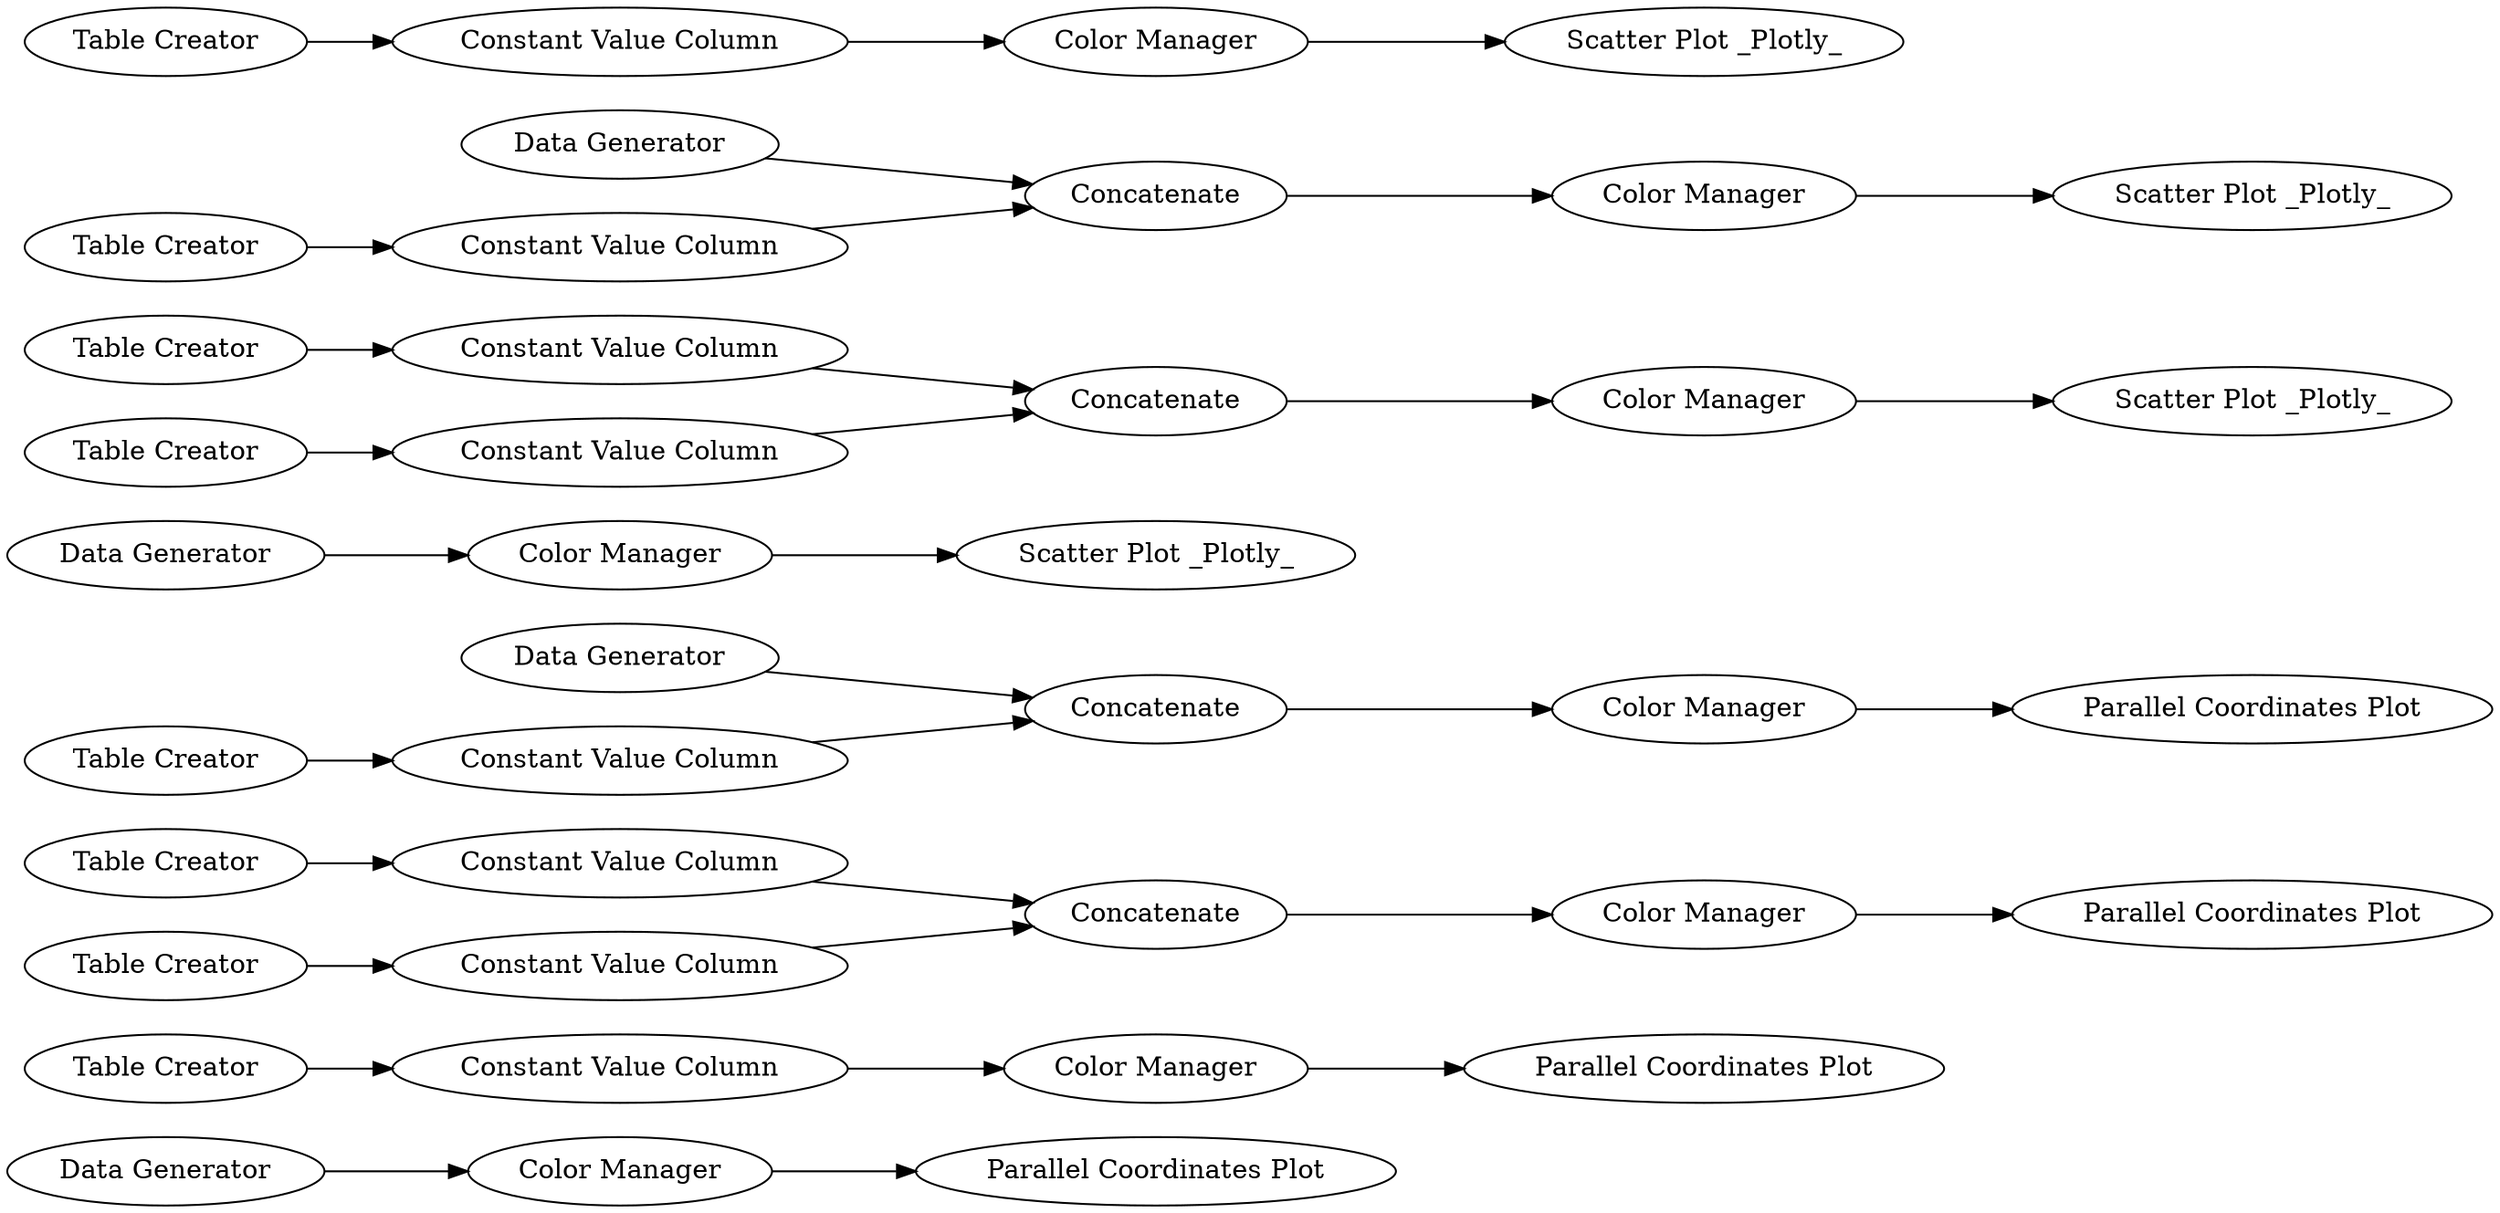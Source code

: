digraph {
	1 [label="Data Generator"]
	3 [label="Parallel Coordinates Plot"]
	4 [label="Table Creator"]
	6 [label="Parallel Coordinates Plot"]
	7 [label="Constant Value Column"]
	9 [label="Color Manager"]
	10 [label="Table Creator"]
	11 [label="Parallel Coordinates Plot"]
	12 [label="Constant Value Column"]
	13 [label="Table Creator"]
	14 [label=Concatenate]
	15 [label="Constant Value Column"]
	16 [label="Color Manager"]
	17 [label="Constant Value Column"]
	18 [label="Table Creator"]
	20 [label=Concatenate]
	21 [label="Color Manager"]
	23 [label="Color Manager"]
	24 [label="Data Generator"]
	25 [label="Parallel Coordinates Plot"]
	27 [label="Color Manager"]
	28 [label="Constant Value Column"]
	29 [label="Data Generator"]
	30 [label="Table Creator"]
	31 [label=Concatenate]
	33 [label="Constant Value Column"]
	34 [label="Color Manager"]
	35 [label="Constant Value Column"]
	36 [label="Table Creator"]
	37 [label="Data Generator"]
	39 [label="Table Creator"]
	41 [label="Constant Value Column"]
	42 [label="Color Manager"]
	43 [label=Concatenate]
	44 [label="Table Creator"]
	45 [label="Color Manager"]
	46 [label="Scatter Plot _Plotly_"]
	47 [label="Scatter Plot _Plotly_"]
	48 [label="Scatter Plot _Plotly_"]
	50 [label="Scatter Plot _Plotly_"]
	1 -> 23
	4 -> 7
	7 -> 16
	9 -> 11
	10 -> 12
	12 -> 14
	13 -> 15
	14 -> 9
	15 -> 14
	16 -> 6
	17 -> 20
	18 -> 17
	20 -> 21
	21 -> 25
	23 -> 3
	24 -> 20
	27 -> 47
	28 -> 31
	29 -> 43
	30 -> 33
	31 -> 42
	33 -> 31
	34 -> 46
	35 -> 43
	36 -> 35
	37 -> 27
	39 -> 41
	41 -> 34
	42 -> 48
	43 -> 45
	44 -> 28
	45 -> 50
	rankdir=LR
}
